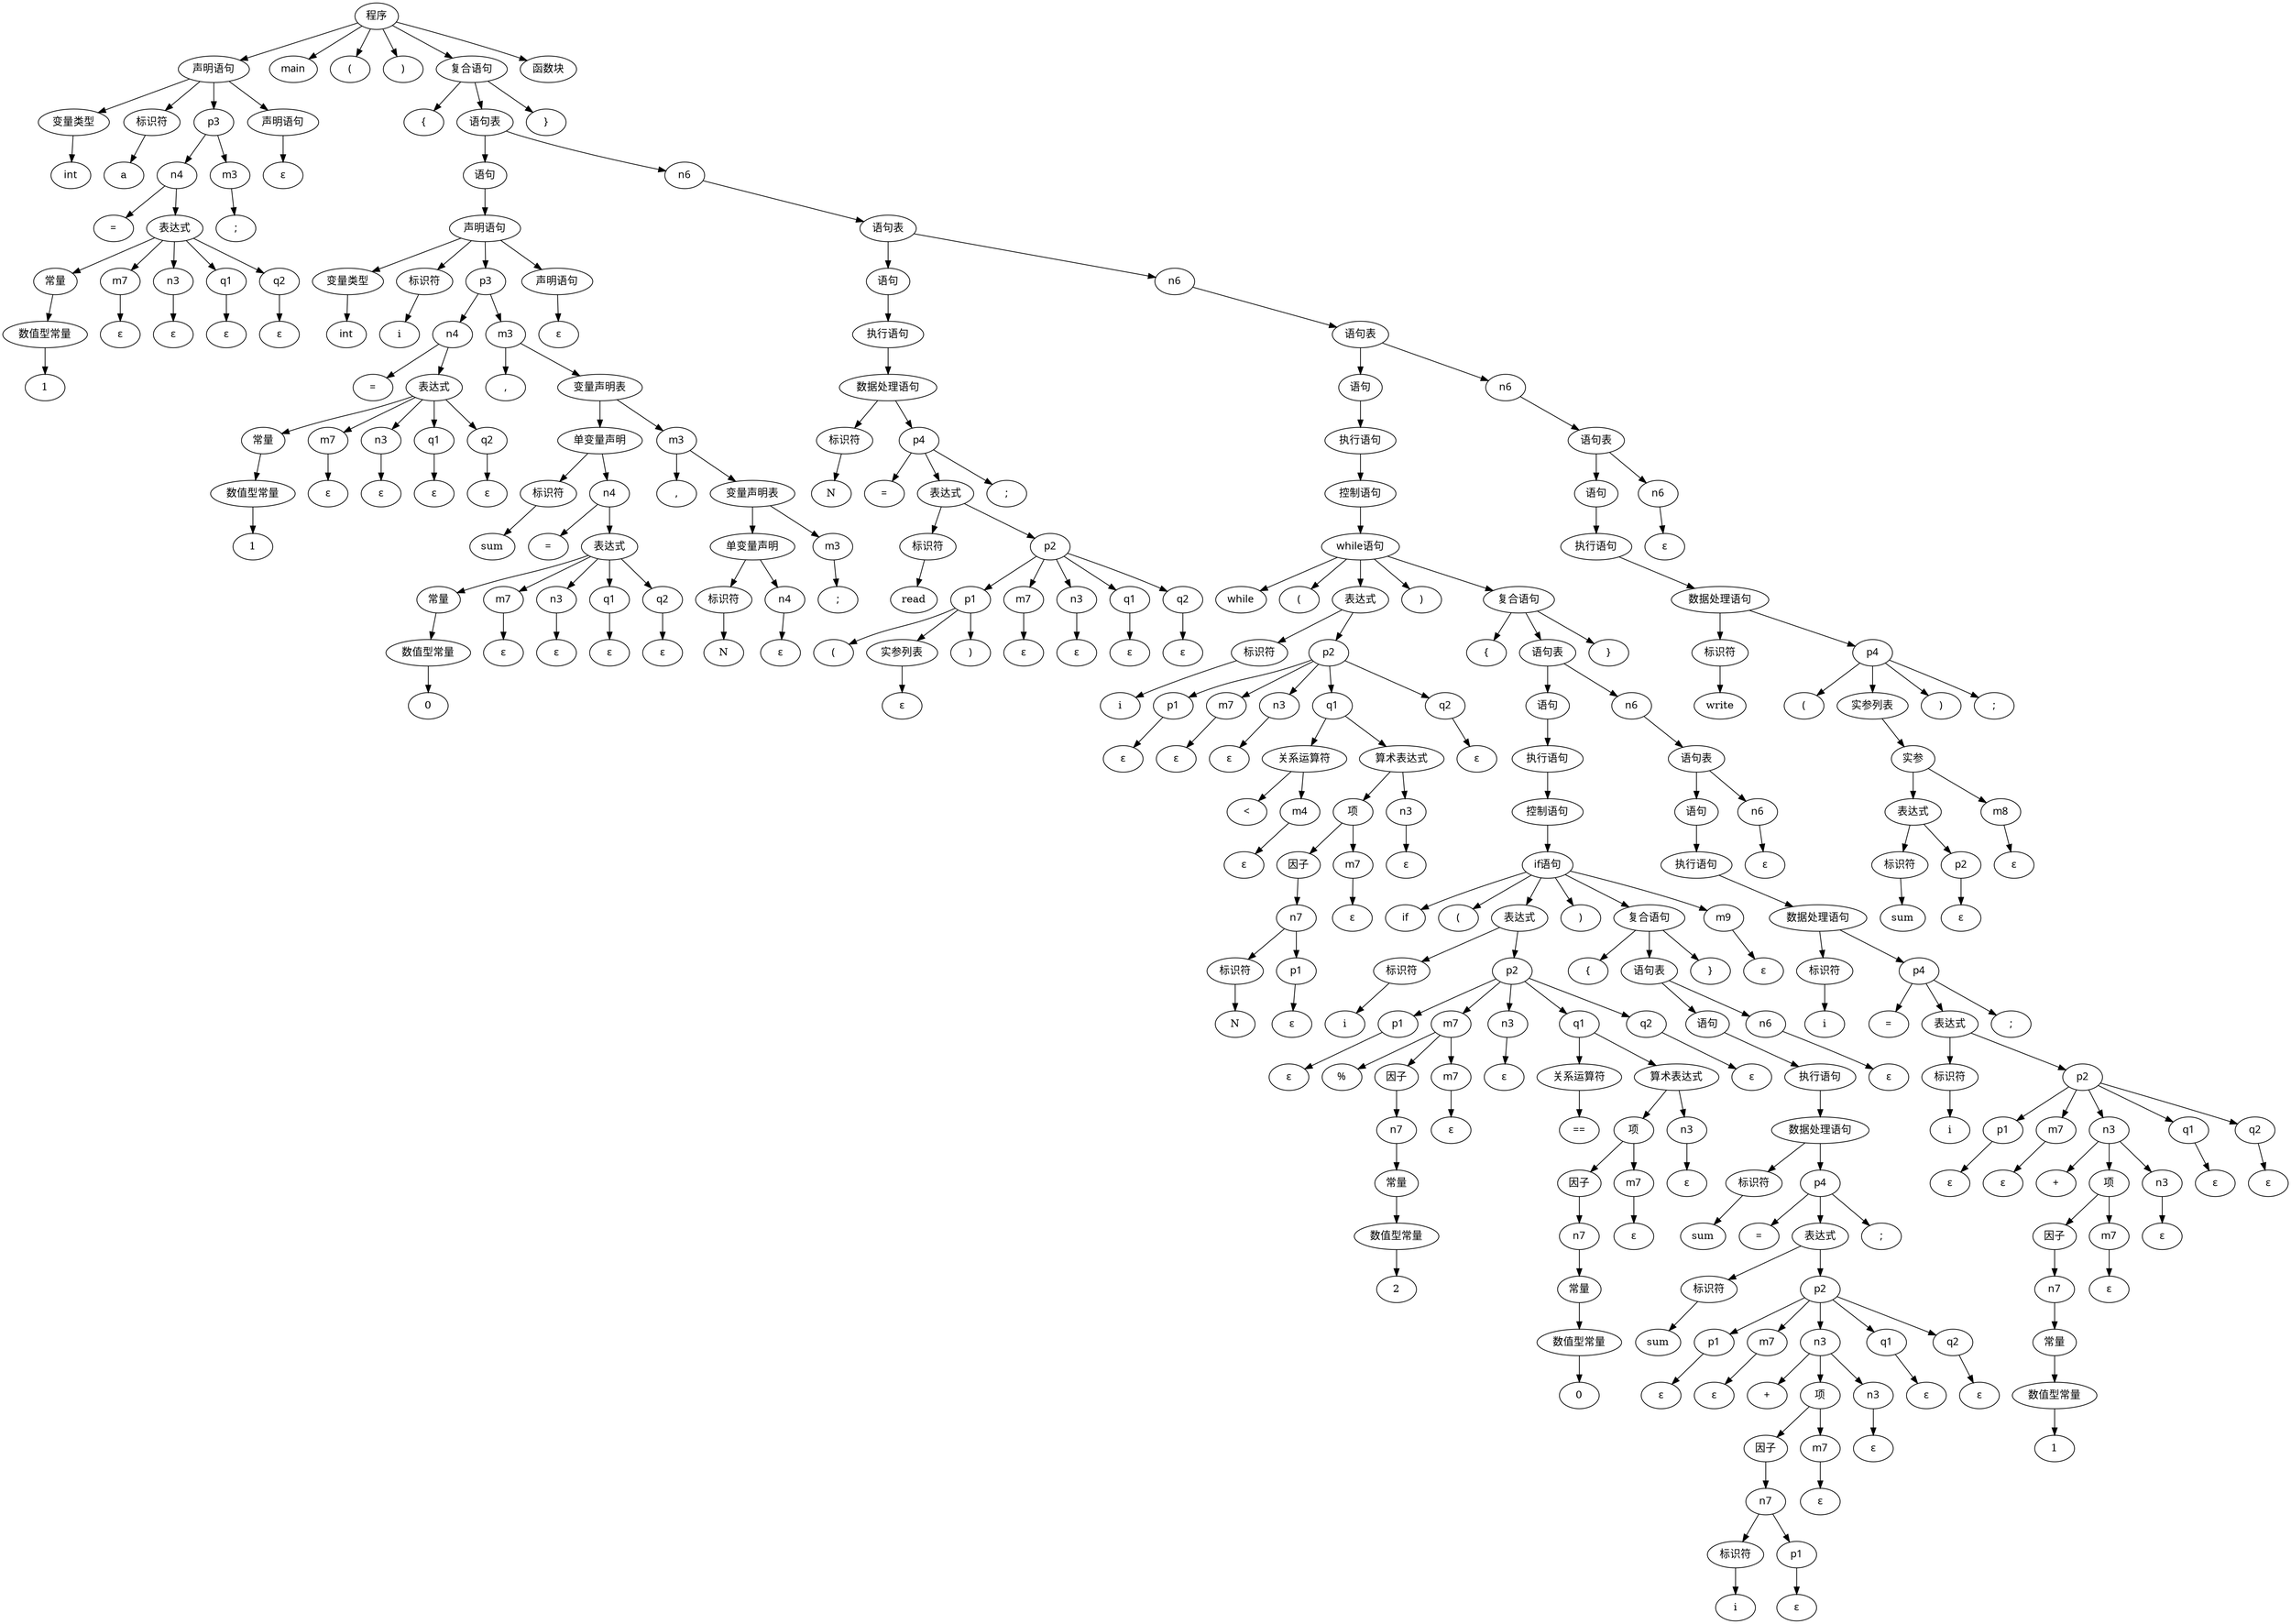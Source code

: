 // Syntax Tree
digraph "./Syntax_Tree/tree" {
	0 [label="程序" fontname=SimHei]
	1 [label="声明语句" fontname=SimHei]
	0 -> 1
	2 [label="变量类型" fontname=SimHei]
	1 -> 2
	3 [label=int fontname=SimHei]
	2 -> 3
	4 [label="标识符" fontname=SimHei]
	1 -> 4
	5 [label=a]
	4 -> 5
	6 [label=p3 fontname=SimHei]
	1 -> 6
	7 [label=n4 fontname=SimHei]
	6 -> 7
	8 [label="=" fontname=SimHei]
	7 -> 8
	9 [label="表达式" fontname=SimHei]
	7 -> 9
	10 [label="常量" fontname=SimHei]
	9 -> 10
	11 [label="数值型常量" fontname=SimHei]
	10 -> 11
	12 [label=1]
	11 -> 12
	13 [label=m7 fontname=SimHei]
	9 -> 13
	14 [label="ε" fontname=SimHei]
	13 -> 14
	15 [label=n3 fontname=SimHei]
	9 -> 15
	16 [label="ε" fontname=SimHei]
	15 -> 16
	17 [label=q1 fontname=SimHei]
	9 -> 17
	18 [label="ε" fontname=SimHei]
	17 -> 18
	19 [label=q2 fontname=SimHei]
	9 -> 19
	20 [label="ε" fontname=SimHei]
	19 -> 20
	21 [label=m3 fontname=SimHei]
	6 -> 21
	22 [label=";" fontname=SimHei]
	21 -> 22
	23 [label="声明语句" fontname=SimHei]
	1 -> 23
	24 [label="ε" fontname=SimHei]
	23 -> 24
	25 [label=main fontname=SimHei]
	0 -> 25
	26 [label="(" fontname=SimHei]
	0 -> 26
	27 [label=")" fontname=SimHei]
	0 -> 27
	28 [label="复合语句" fontname=SimHei]
	0 -> 28
	29 [label="{" fontname=SimHei]
	28 -> 29
	30 [label="语句表" fontname=SimHei]
	28 -> 30
	31 [label="语句" fontname=SimHei]
	30 -> 31
	32 [label="声明语句" fontname=SimHei]
	31 -> 32
	33 [label="变量类型" fontname=SimHei]
	32 -> 33
	34 [label=int fontname=SimHei]
	33 -> 34
	35 [label="标识符" fontname=SimHei]
	32 -> 35
	36 [label=i]
	35 -> 36
	37 [label=p3 fontname=SimHei]
	32 -> 37
	38 [label=n4 fontname=SimHei]
	37 -> 38
	39 [label="=" fontname=SimHei]
	38 -> 39
	40 [label="表达式" fontname=SimHei]
	38 -> 40
	41 [label="常量" fontname=SimHei]
	40 -> 41
	42 [label="数值型常量" fontname=SimHei]
	41 -> 42
	43 [label=1]
	42 -> 43
	44 [label=m7 fontname=SimHei]
	40 -> 44
	45 [label="ε" fontname=SimHei]
	44 -> 45
	46 [label=n3 fontname=SimHei]
	40 -> 46
	47 [label="ε" fontname=SimHei]
	46 -> 47
	48 [label=q1 fontname=SimHei]
	40 -> 48
	49 [label="ε" fontname=SimHei]
	48 -> 49
	50 [label=q2 fontname=SimHei]
	40 -> 50
	51 [label="ε" fontname=SimHei]
	50 -> 51
	52 [label=m3 fontname=SimHei]
	37 -> 52
	53 [label="," fontname=SimHei]
	52 -> 53
	54 [label="变量声明表" fontname=SimHei]
	52 -> 54
	55 [label="单变量声明" fontname=SimHei]
	54 -> 55
	56 [label="标识符" fontname=SimHei]
	55 -> 56
	57 [label=sum]
	56 -> 57
	58 [label=n4 fontname=SimHei]
	55 -> 58
	59 [label="=" fontname=SimHei]
	58 -> 59
	60 [label="表达式" fontname=SimHei]
	58 -> 60
	61 [label="常量" fontname=SimHei]
	60 -> 61
	62 [label="数值型常量" fontname=SimHei]
	61 -> 62
	63 [label=0]
	62 -> 63
	64 [label=m7 fontname=SimHei]
	60 -> 64
	65 [label="ε" fontname=SimHei]
	64 -> 65
	66 [label=n3 fontname=SimHei]
	60 -> 66
	67 [label="ε" fontname=SimHei]
	66 -> 67
	68 [label=q1 fontname=SimHei]
	60 -> 68
	69 [label="ε" fontname=SimHei]
	68 -> 69
	70 [label=q2 fontname=SimHei]
	60 -> 70
	71 [label="ε" fontname=SimHei]
	70 -> 71
	72 [label=m3 fontname=SimHei]
	54 -> 72
	73 [label="," fontname=SimHei]
	72 -> 73
	74 [label="变量声明表" fontname=SimHei]
	72 -> 74
	75 [label="单变量声明" fontname=SimHei]
	74 -> 75
	76 [label="标识符" fontname=SimHei]
	75 -> 76
	77 [label=N]
	76 -> 77
	78 [label=n4 fontname=SimHei]
	75 -> 78
	79 [label="ε" fontname=SimHei]
	78 -> 79
	80 [label=m3 fontname=SimHei]
	74 -> 80
	81 [label=";" fontname=SimHei]
	80 -> 81
	82 [label="声明语句" fontname=SimHei]
	32 -> 82
	83 [label="ε" fontname=SimHei]
	82 -> 83
	84 [label=n6 fontname=SimHei]
	30 -> 84
	85 [label="语句表" fontname=SimHei]
	84 -> 85
	86 [label="语句" fontname=SimHei]
	85 -> 86
	87 [label="执行语句" fontname=SimHei]
	86 -> 87
	88 [label="数据处理语句" fontname=SimHei]
	87 -> 88
	89 [label="标识符" fontname=SimHei]
	88 -> 89
	90 [label=N]
	89 -> 90
	91 [label=p4 fontname=SimHei]
	88 -> 91
	92 [label="=" fontname=SimHei]
	91 -> 92
	93 [label="表达式" fontname=SimHei]
	91 -> 93
	94 [label="标识符" fontname=SimHei]
	93 -> 94
	95 [label=read]
	94 -> 95
	96 [label=p2 fontname=SimHei]
	93 -> 96
	97 [label=p1 fontname=SimHei]
	96 -> 97
	98 [label="(" fontname=SimHei]
	97 -> 98
	99 [label="实参列表" fontname=SimHei]
	97 -> 99
	100 [label="ε" fontname=SimHei]
	99 -> 100
	101 [label=")" fontname=SimHei]
	97 -> 101
	102 [label=m7 fontname=SimHei]
	96 -> 102
	103 [label="ε" fontname=SimHei]
	102 -> 103
	104 [label=n3 fontname=SimHei]
	96 -> 104
	105 [label="ε" fontname=SimHei]
	104 -> 105
	106 [label=q1 fontname=SimHei]
	96 -> 106
	107 [label="ε" fontname=SimHei]
	106 -> 107
	108 [label=q2 fontname=SimHei]
	96 -> 108
	109 [label="ε" fontname=SimHei]
	108 -> 109
	110 [label=";" fontname=SimHei]
	91 -> 110
	111 [label=n6 fontname=SimHei]
	85 -> 111
	112 [label="语句表" fontname=SimHei]
	111 -> 112
	113 [label="语句" fontname=SimHei]
	112 -> 113
	114 [label="执行语句" fontname=SimHei]
	113 -> 114
	115 [label="控制语句" fontname=SimHei]
	114 -> 115
	116 [label="while语句" fontname=SimHei]
	115 -> 116
	117 [label=while fontname=SimHei]
	116 -> 117
	118 [label="(" fontname=SimHei]
	116 -> 118
	119 [label="表达式" fontname=SimHei]
	116 -> 119
	120 [label="标识符" fontname=SimHei]
	119 -> 120
	121 [label=i]
	120 -> 121
	122 [label=p2 fontname=SimHei]
	119 -> 122
	123 [label=p1 fontname=SimHei]
	122 -> 123
	124 [label="ε" fontname=SimHei]
	123 -> 124
	125 [label=m7 fontname=SimHei]
	122 -> 125
	126 [label="ε" fontname=SimHei]
	125 -> 126
	127 [label=n3 fontname=SimHei]
	122 -> 127
	128 [label="ε" fontname=SimHei]
	127 -> 128
	129 [label=q1 fontname=SimHei]
	122 -> 129
	130 [label="关系运算符" fontname=SimHei]
	129 -> 130
	131 [label="<" fontname=SimHei]
	130 -> 131
	132 [label=m4 fontname=SimHei]
	130 -> 132
	133 [label="ε" fontname=SimHei]
	132 -> 133
	134 [label="算术表达式" fontname=SimHei]
	129 -> 134
	135 [label="项" fontname=SimHei]
	134 -> 135
	136 [label="因子" fontname=SimHei]
	135 -> 136
	137 [label=n7 fontname=SimHei]
	136 -> 137
	138 [label="标识符" fontname=SimHei]
	137 -> 138
	139 [label=N]
	138 -> 139
	140 [label=p1 fontname=SimHei]
	137 -> 140
	141 [label="ε" fontname=SimHei]
	140 -> 141
	142 [label=m7 fontname=SimHei]
	135 -> 142
	143 [label="ε" fontname=SimHei]
	142 -> 143
	144 [label=n3 fontname=SimHei]
	134 -> 144
	145 [label="ε" fontname=SimHei]
	144 -> 145
	146 [label=q2 fontname=SimHei]
	122 -> 146
	147 [label="ε" fontname=SimHei]
	146 -> 147
	148 [label=")" fontname=SimHei]
	116 -> 148
	149 [label="复合语句" fontname=SimHei]
	116 -> 149
	150 [label="{" fontname=SimHei]
	149 -> 150
	151 [label="语句表" fontname=SimHei]
	149 -> 151
	152 [label="语句" fontname=SimHei]
	151 -> 152
	153 [label="执行语句" fontname=SimHei]
	152 -> 153
	154 [label="控制语句" fontname=SimHei]
	153 -> 154
	155 [label="if语句" fontname=SimHei]
	154 -> 155
	156 [label=if fontname=SimHei]
	155 -> 156
	157 [label="(" fontname=SimHei]
	155 -> 157
	158 [label="表达式" fontname=SimHei]
	155 -> 158
	159 [label="标识符" fontname=SimHei]
	158 -> 159
	160 [label=i]
	159 -> 160
	161 [label=p2 fontname=SimHei]
	158 -> 161
	162 [label=p1 fontname=SimHei]
	161 -> 162
	163 [label="ε" fontname=SimHei]
	162 -> 163
	164 [label=m7 fontname=SimHei]
	161 -> 164
	165 [label="%" fontname=SimHei]
	164 -> 165
	166 [label="因子" fontname=SimHei]
	164 -> 166
	167 [label=n7 fontname=SimHei]
	166 -> 167
	168 [label="常量" fontname=SimHei]
	167 -> 168
	169 [label="数值型常量" fontname=SimHei]
	168 -> 169
	170 [label=2]
	169 -> 170
	171 [label=m7 fontname=SimHei]
	164 -> 171
	172 [label="ε" fontname=SimHei]
	171 -> 172
	173 [label=n3 fontname=SimHei]
	161 -> 173
	174 [label="ε" fontname=SimHei]
	173 -> 174
	175 [label=q1 fontname=SimHei]
	161 -> 175
	176 [label="关系运算符" fontname=SimHei]
	175 -> 176
	177 [label="==" fontname=SimHei]
	176 -> 177
	178 [label="算术表达式" fontname=SimHei]
	175 -> 178
	179 [label="项" fontname=SimHei]
	178 -> 179
	180 [label="因子" fontname=SimHei]
	179 -> 180
	181 [label=n7 fontname=SimHei]
	180 -> 181
	182 [label="常量" fontname=SimHei]
	181 -> 182
	183 [label="数值型常量" fontname=SimHei]
	182 -> 183
	184 [label=0]
	183 -> 184
	185 [label=m7 fontname=SimHei]
	179 -> 185
	186 [label="ε" fontname=SimHei]
	185 -> 186
	187 [label=n3 fontname=SimHei]
	178 -> 187
	188 [label="ε" fontname=SimHei]
	187 -> 188
	189 [label=q2 fontname=SimHei]
	161 -> 189
	190 [label="ε" fontname=SimHei]
	189 -> 190
	191 [label=")" fontname=SimHei]
	155 -> 191
	192 [label="复合语句" fontname=SimHei]
	155 -> 192
	193 [label="{" fontname=SimHei]
	192 -> 193
	194 [label="语句表" fontname=SimHei]
	192 -> 194
	195 [label="语句" fontname=SimHei]
	194 -> 195
	196 [label="执行语句" fontname=SimHei]
	195 -> 196
	197 [label="数据处理语句" fontname=SimHei]
	196 -> 197
	198 [label="标识符" fontname=SimHei]
	197 -> 198
	199 [label=sum]
	198 -> 199
	200 [label=p4 fontname=SimHei]
	197 -> 200
	201 [label="=" fontname=SimHei]
	200 -> 201
	202 [label="表达式" fontname=SimHei]
	200 -> 202
	203 [label="标识符" fontname=SimHei]
	202 -> 203
	204 [label=sum]
	203 -> 204
	205 [label=p2 fontname=SimHei]
	202 -> 205
	206 [label=p1 fontname=SimHei]
	205 -> 206
	207 [label="ε" fontname=SimHei]
	206 -> 207
	208 [label=m7 fontname=SimHei]
	205 -> 208
	209 [label="ε" fontname=SimHei]
	208 -> 209
	210 [label=n3 fontname=SimHei]
	205 -> 210
	211 [label="+" fontname=SimHei]
	210 -> 211
	212 [label="项" fontname=SimHei]
	210 -> 212
	213 [label="因子" fontname=SimHei]
	212 -> 213
	214 [label=n7 fontname=SimHei]
	213 -> 214
	215 [label="标识符" fontname=SimHei]
	214 -> 215
	216 [label=i]
	215 -> 216
	217 [label=p1 fontname=SimHei]
	214 -> 217
	218 [label="ε" fontname=SimHei]
	217 -> 218
	219 [label=m7 fontname=SimHei]
	212 -> 219
	220 [label="ε" fontname=SimHei]
	219 -> 220
	221 [label=n3 fontname=SimHei]
	210 -> 221
	222 [label="ε" fontname=SimHei]
	221 -> 222
	223 [label=q1 fontname=SimHei]
	205 -> 223
	224 [label="ε" fontname=SimHei]
	223 -> 224
	225 [label=q2 fontname=SimHei]
	205 -> 225
	226 [label="ε" fontname=SimHei]
	225 -> 226
	227 [label=";" fontname=SimHei]
	200 -> 227
	228 [label=n6 fontname=SimHei]
	194 -> 228
	229 [label="ε" fontname=SimHei]
	228 -> 229
	230 [label="}" fontname=SimHei]
	192 -> 230
	231 [label=m9 fontname=SimHei]
	155 -> 231
	232 [label="ε" fontname=SimHei]
	231 -> 232
	233 [label=n6 fontname=SimHei]
	151 -> 233
	234 [label="语句表" fontname=SimHei]
	233 -> 234
	235 [label="语句" fontname=SimHei]
	234 -> 235
	236 [label="执行语句" fontname=SimHei]
	235 -> 236
	237 [label="数据处理语句" fontname=SimHei]
	236 -> 237
	238 [label="标识符" fontname=SimHei]
	237 -> 238
	239 [label=i]
	238 -> 239
	240 [label=p4 fontname=SimHei]
	237 -> 240
	241 [label="=" fontname=SimHei]
	240 -> 241
	242 [label="表达式" fontname=SimHei]
	240 -> 242
	243 [label="标识符" fontname=SimHei]
	242 -> 243
	244 [label=i]
	243 -> 244
	245 [label=p2 fontname=SimHei]
	242 -> 245
	246 [label=p1 fontname=SimHei]
	245 -> 246
	247 [label="ε" fontname=SimHei]
	246 -> 247
	248 [label=m7 fontname=SimHei]
	245 -> 248
	249 [label="ε" fontname=SimHei]
	248 -> 249
	250 [label=n3 fontname=SimHei]
	245 -> 250
	251 [label="+" fontname=SimHei]
	250 -> 251
	252 [label="项" fontname=SimHei]
	250 -> 252
	253 [label="因子" fontname=SimHei]
	252 -> 253
	254 [label=n7 fontname=SimHei]
	253 -> 254
	255 [label="常量" fontname=SimHei]
	254 -> 255
	256 [label="数值型常量" fontname=SimHei]
	255 -> 256
	257 [label=1]
	256 -> 257
	258 [label=m7 fontname=SimHei]
	252 -> 258
	259 [label="ε" fontname=SimHei]
	258 -> 259
	260 [label=n3 fontname=SimHei]
	250 -> 260
	261 [label="ε" fontname=SimHei]
	260 -> 261
	262 [label=q1 fontname=SimHei]
	245 -> 262
	263 [label="ε" fontname=SimHei]
	262 -> 263
	264 [label=q2 fontname=SimHei]
	245 -> 264
	265 [label="ε" fontname=SimHei]
	264 -> 265
	266 [label=";" fontname=SimHei]
	240 -> 266
	267 [label=n6 fontname=SimHei]
	234 -> 267
	268 [label="ε" fontname=SimHei]
	267 -> 268
	269 [label="}" fontname=SimHei]
	149 -> 269
	270 [label=n6 fontname=SimHei]
	112 -> 270
	271 [label="语句表" fontname=SimHei]
	270 -> 271
	272 [label="语句" fontname=SimHei]
	271 -> 272
	273 [label="执行语句" fontname=SimHei]
	272 -> 273
	274 [label="数据处理语句" fontname=SimHei]
	273 -> 274
	275 [label="标识符" fontname=SimHei]
	274 -> 275
	276 [label=write]
	275 -> 276
	277 [label=p4 fontname=SimHei]
	274 -> 277
	278 [label="(" fontname=SimHei]
	277 -> 278
	279 [label="实参列表" fontname=SimHei]
	277 -> 279
	280 [label="实参" fontname=SimHei]
	279 -> 280
	281 [label="表达式" fontname=SimHei]
	280 -> 281
	282 [label="标识符" fontname=SimHei]
	281 -> 282
	283 [label=sum]
	282 -> 283
	284 [label=p2 fontname=SimHei]
	281 -> 284
	285 [label="ε" fontname=SimHei]
	284 -> 285
	286 [label=m8 fontname=SimHei]
	280 -> 286
	287 [label="ε" fontname=SimHei]
	286 -> 287
	288 [label=")" fontname=SimHei]
	277 -> 288
	289 [label=";" fontname=SimHei]
	277 -> 289
	290 [label=n6 fontname=SimHei]
	271 -> 290
	291 [label="ε" fontname=SimHei]
	290 -> 291
	292 [label="}" fontname=SimHei]
	28 -> 292
	293 [label="函数块" fontname=SimHei]
	0 -> 293
}
